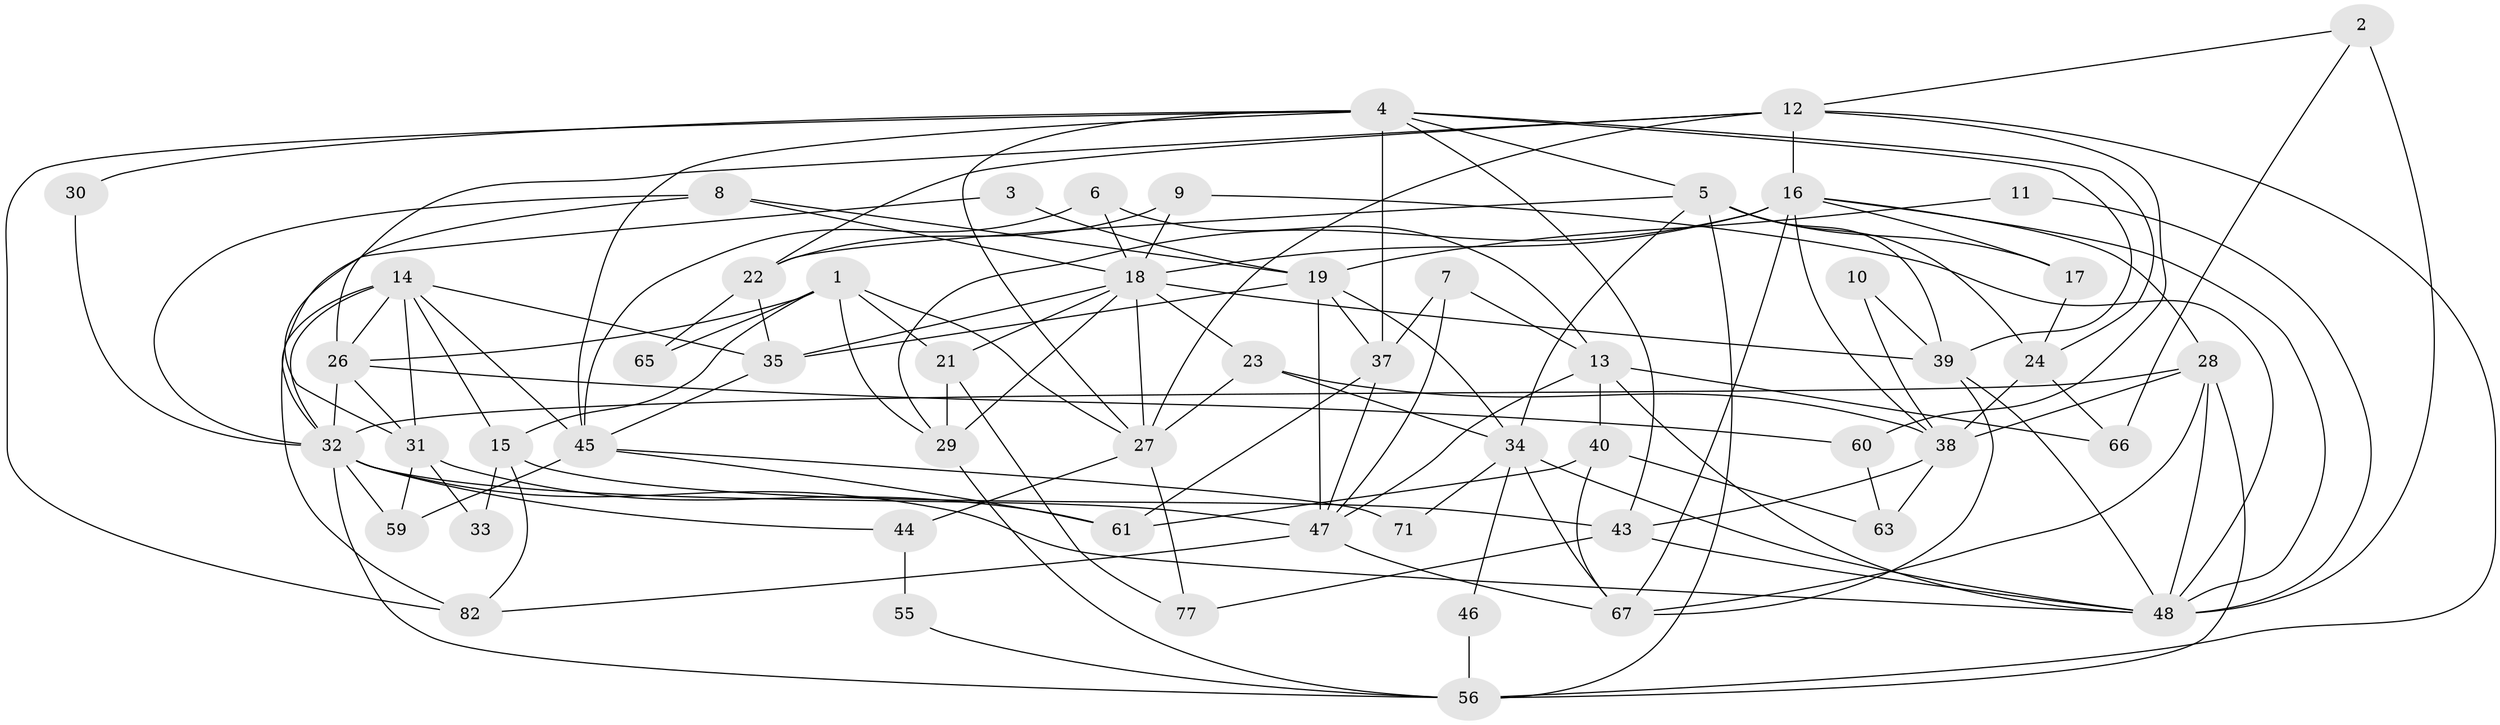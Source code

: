 // original degree distribution, {6: 0.10588235294117647, 3: 0.2235294117647059, 2: 0.16470588235294117, 4: 0.25882352941176473, 5: 0.21176470588235294, 7: 0.023529411764705882, 9: 0.011764705882352941}
// Generated by graph-tools (version 1.1) at 2025/41/03/06/25 10:41:54]
// undirected, 55 vertices, 135 edges
graph export_dot {
graph [start="1"]
  node [color=gray90,style=filled];
  1 [super="+53"];
  2;
  3;
  4 [super="+54"];
  5 [super="+36"];
  6;
  7;
  8 [super="+62"];
  9;
  10;
  11;
  12 [super="+57"];
  13 [super="+42"];
  14 [super="+72"];
  15 [super="+20"];
  16 [super="+25"];
  17;
  18 [super="+81"];
  19 [super="+58"];
  21 [super="+78"];
  22 [super="+51"];
  23 [super="+52"];
  24 [super="+64"];
  26;
  27 [super="+41"];
  28 [super="+49"];
  29;
  30;
  31 [super="+50"];
  32 [super="+84"];
  33;
  34 [super="+70"];
  35;
  37;
  38 [super="+85"];
  39 [super="+80"];
  40 [super="+69"];
  43;
  44;
  45 [super="+68"];
  46;
  47 [super="+76"];
  48 [super="+79"];
  55;
  56 [super="+73"];
  59;
  60;
  61;
  63 [super="+75"];
  65;
  66;
  67 [super="+74"];
  71;
  77;
  82 [super="+83"];
  1 -- 29;
  1 -- 65;
  1 -- 21;
  1 -- 27;
  1 -- 26;
  1 -- 15;
  2 -- 66;
  2 -- 12;
  2 -- 48;
  3 -- 19;
  3 -- 32;
  4 -- 39;
  4 -- 27;
  4 -- 37;
  4 -- 45;
  4 -- 24;
  4 -- 82;
  4 -- 5;
  4 -- 43;
  4 -- 30;
  5 -- 17;
  5 -- 22;
  5 -- 34;
  5 -- 39;
  5 -- 56;
  5 -- 24;
  6 -- 18;
  6 -- 13;
  6 -- 45 [weight=2];
  7 -- 47;
  7 -- 37;
  7 -- 13;
  8 -- 18;
  8 -- 31;
  8 -- 32;
  8 -- 19;
  9 -- 22;
  9 -- 48;
  9 -- 18;
  10 -- 39;
  10 -- 38;
  11 -- 48;
  11 -- 19;
  12 -- 26;
  12 -- 60;
  12 -- 27;
  12 -- 16;
  12 -- 56;
  12 -- 22;
  13 -- 48;
  13 -- 40;
  13 -- 66;
  13 -- 47;
  14 -- 35;
  14 -- 31;
  14 -- 26;
  14 -- 45;
  14 -- 82;
  14 -- 32;
  14 -- 15;
  15 -- 43;
  15 -- 33;
  15 -- 82;
  16 -- 48;
  16 -- 67;
  16 -- 28;
  16 -- 17;
  16 -- 38;
  16 -- 29;
  16 -- 18;
  17 -- 24;
  18 -- 35;
  18 -- 39;
  18 -- 21;
  18 -- 23;
  18 -- 27;
  18 -- 29;
  19 -- 47;
  19 -- 35;
  19 -- 37;
  19 -- 34;
  21 -- 29;
  21 -- 77;
  22 -- 35;
  22 -- 65;
  23 -- 34;
  23 -- 27;
  23 -- 38;
  24 -- 66;
  24 -- 38;
  26 -- 32;
  26 -- 60;
  26 -- 31;
  27 -- 77;
  27 -- 44;
  28 -- 32 [weight=2];
  28 -- 38;
  28 -- 48;
  28 -- 56;
  28 -- 67;
  29 -- 56;
  30 -- 32;
  31 -- 61;
  31 -- 33;
  31 -- 59;
  32 -- 44;
  32 -- 47;
  32 -- 56;
  32 -- 48;
  32 -- 59;
  34 -- 46;
  34 -- 48;
  34 -- 71;
  34 -- 67;
  35 -- 45;
  37 -- 61;
  37 -- 47;
  38 -- 43;
  38 -- 63;
  39 -- 48;
  39 -- 67;
  40 -- 61;
  40 -- 67;
  40 -- 63;
  43 -- 77;
  43 -- 48;
  44 -- 55;
  45 -- 59;
  45 -- 61;
  45 -- 71;
  46 -- 56;
  47 -- 67;
  47 -- 82;
  55 -- 56;
  60 -- 63 [weight=2];
}
